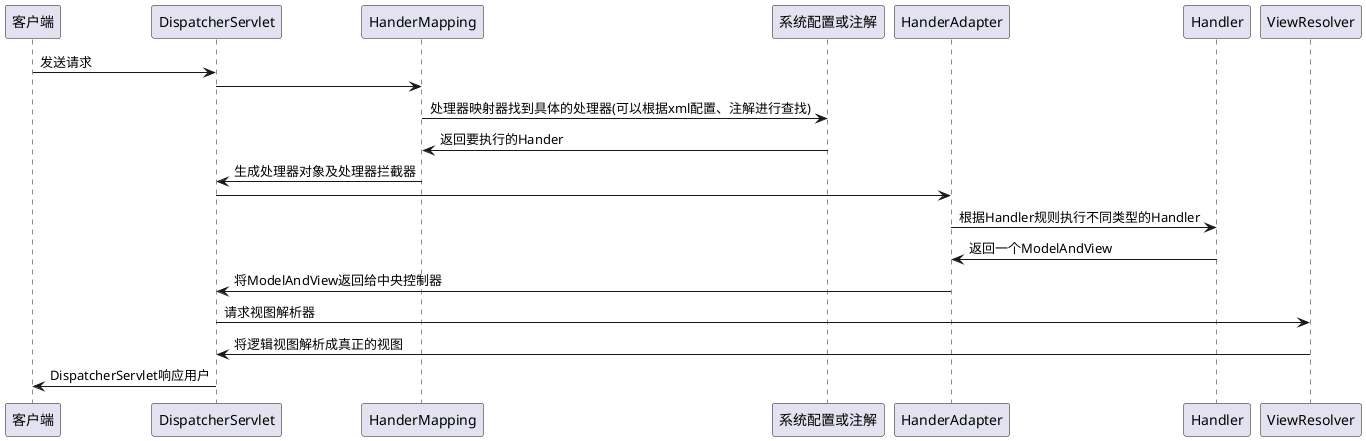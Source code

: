 @startuml
客户端 -> DispatcherServlet:发送请求
DispatcherServlet -> HanderMapping
HanderMapping -> 系统配置或注解:处理器映射器找到具体的处理器(可以根据xml配置、注解进行查找)
系统配置或注解 -> HanderMapping:返回要执行的Hander
HanderMapping -> DispatcherServlet:生成处理器对象及处理器拦截器
DispatcherServlet -> HanderAdapter
HanderAdapter -> Handler:根据Handler规则执行不同类型的Handler
Handler -> HanderAdapter:返回一个ModelAndView
HanderAdapter -> DispatcherServlet:将ModelAndView返回给中央控制器
DispatcherServlet -> ViewResolver:请求视图解析器
ViewResolver -> DispatcherServlet:将逻辑视图解析成真正的视图
DispatcherServlet -> 客户端:DispatcherServlet响应用户
@enduml